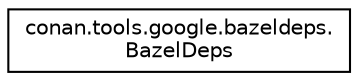 digraph "Graphical Class Hierarchy"
{
 // LATEX_PDF_SIZE
  edge [fontname="Helvetica",fontsize="10",labelfontname="Helvetica",labelfontsize="10"];
  node [fontname="Helvetica",fontsize="10",shape=record];
  rankdir="LR";
  Node0 [label="conan.tools.google.bazeldeps.\lBazelDeps",height=0.2,width=0.4,color="black", fillcolor="white", style="filled",URL="$classconan_1_1tools_1_1google_1_1bazeldeps_1_1BazelDeps.html",tooltip=" "];
}
